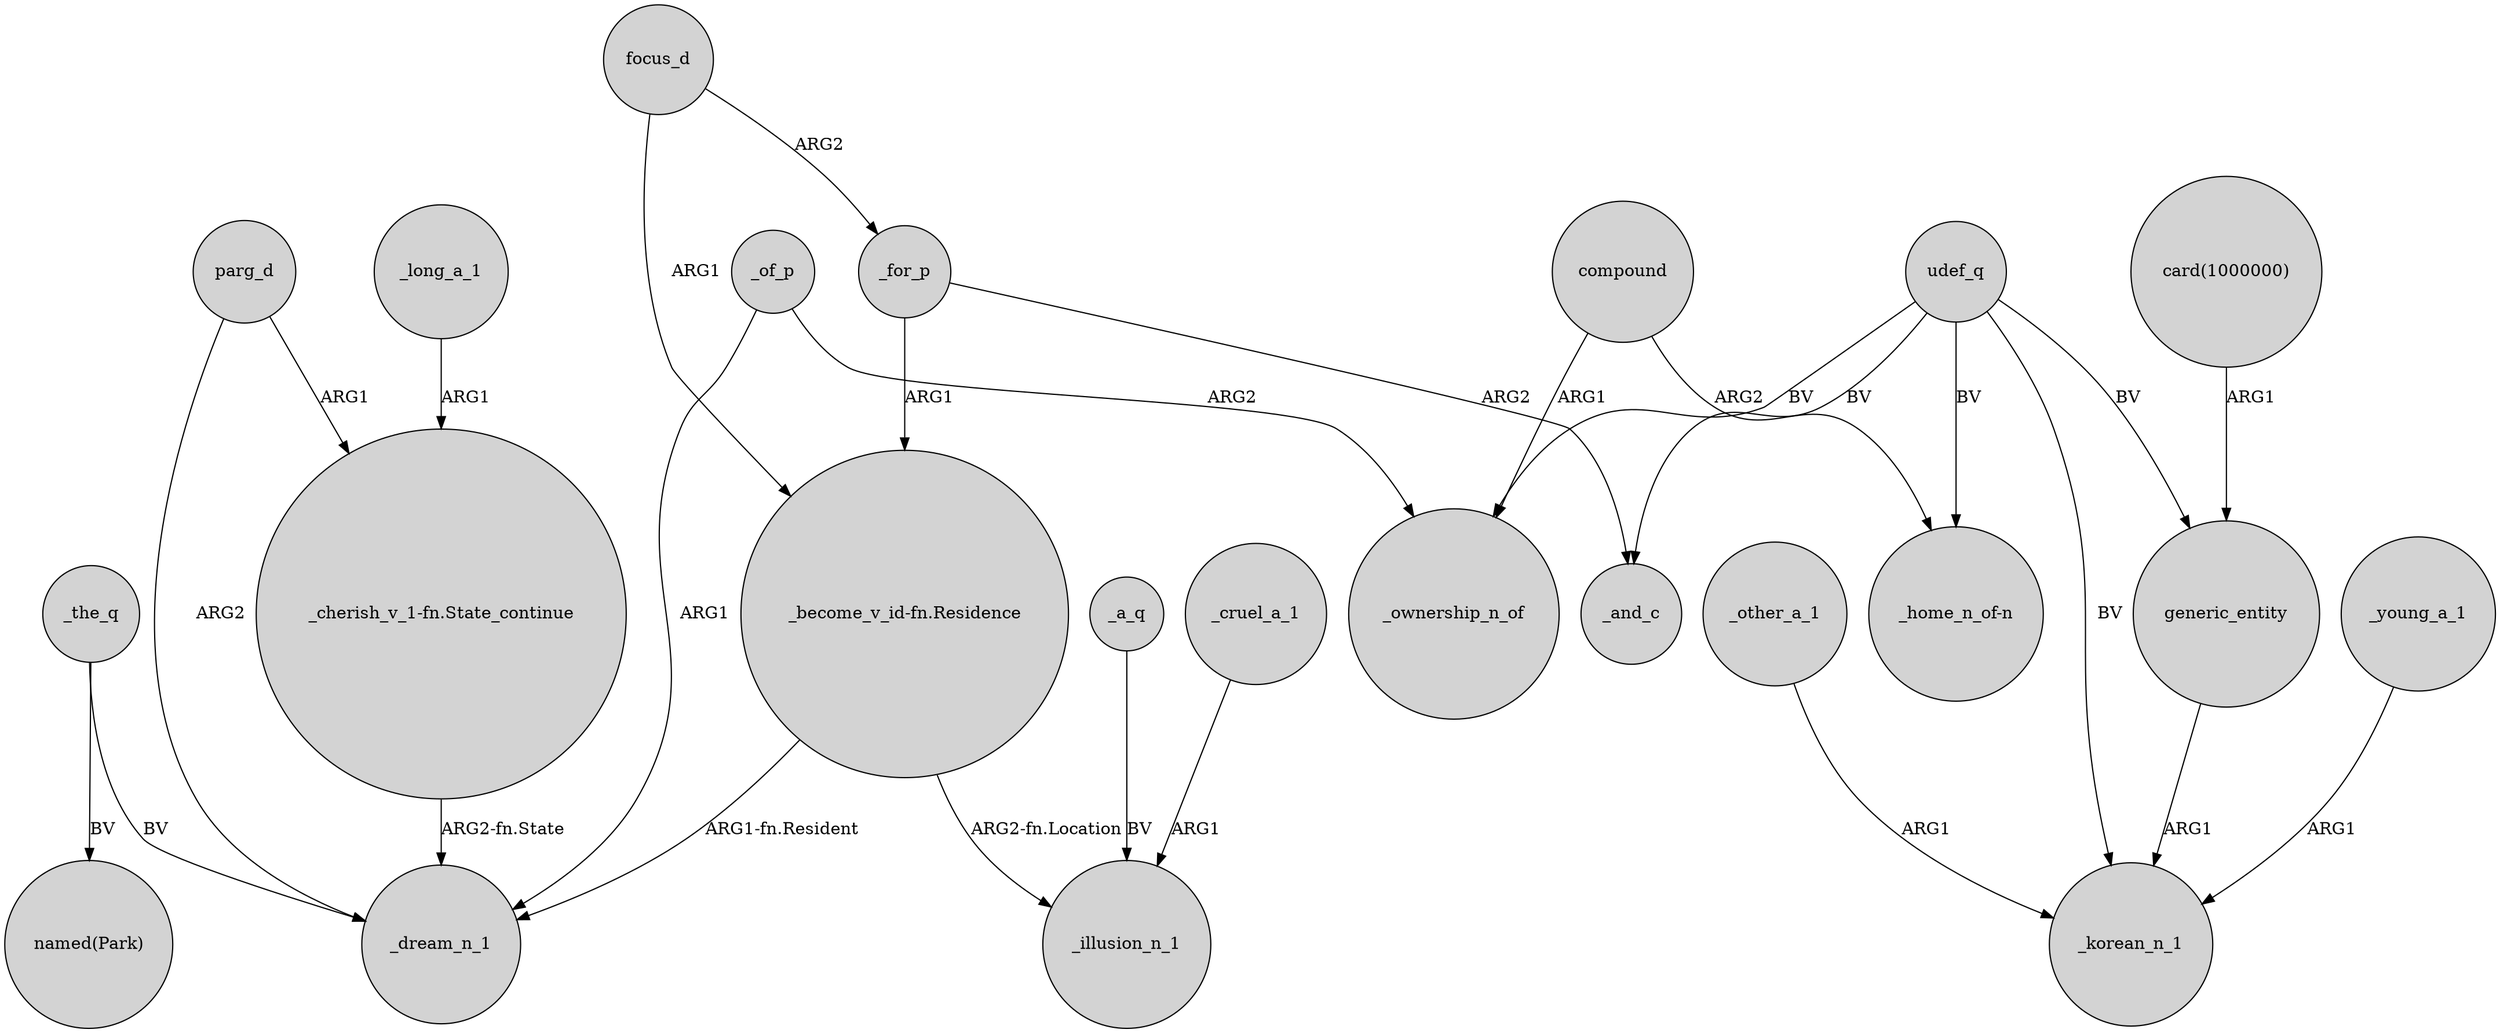 digraph {
	node [shape=circle style=filled]
	"_cherish_v_1-fn.State_continue" -> _dream_n_1 [label="ARG2-fn.State"]
	udef_q -> _korean_n_1 [label=BV]
	"_become_v_id-fn.Residence" -> _dream_n_1 [label="ARG1-fn.Resident"]
	focus_d -> "_become_v_id-fn.Residence" [label=ARG1]
	compound -> _ownership_n_of [label=ARG1]
	generic_entity -> _korean_n_1 [label=ARG1]
	"_become_v_id-fn.Residence" -> _illusion_n_1 [label="ARG2-fn.Location"]
	_a_q -> _illusion_n_1 [label=BV]
	_the_q -> _dream_n_1 [label=BV]
	udef_q -> _and_c [label=BV]
	udef_q -> generic_entity [label=BV]
	_for_p -> "_become_v_id-fn.Residence" [label=ARG1]
	udef_q -> _ownership_n_of [label=BV]
	_cruel_a_1 -> _illusion_n_1 [label=ARG1]
	"card(1000000)" -> generic_entity [label=ARG1]
	compound -> "_home_n_of-n" [label=ARG2]
	_young_a_1 -> _korean_n_1 [label=ARG1]
	udef_q -> "_home_n_of-n" [label=BV]
	_other_a_1 -> _korean_n_1 [label=ARG1]
	parg_d -> _dream_n_1 [label=ARG2]
	_of_p -> _dream_n_1 [label=ARG1]
	_long_a_1 -> "_cherish_v_1-fn.State_continue" [label=ARG1]
	parg_d -> "_cherish_v_1-fn.State_continue" [label=ARG1]
	focus_d -> _for_p [label=ARG2]
	_of_p -> _ownership_n_of [label=ARG2]
	_the_q -> "named(Park)" [label=BV]
	_for_p -> _and_c [label=ARG2]
}
